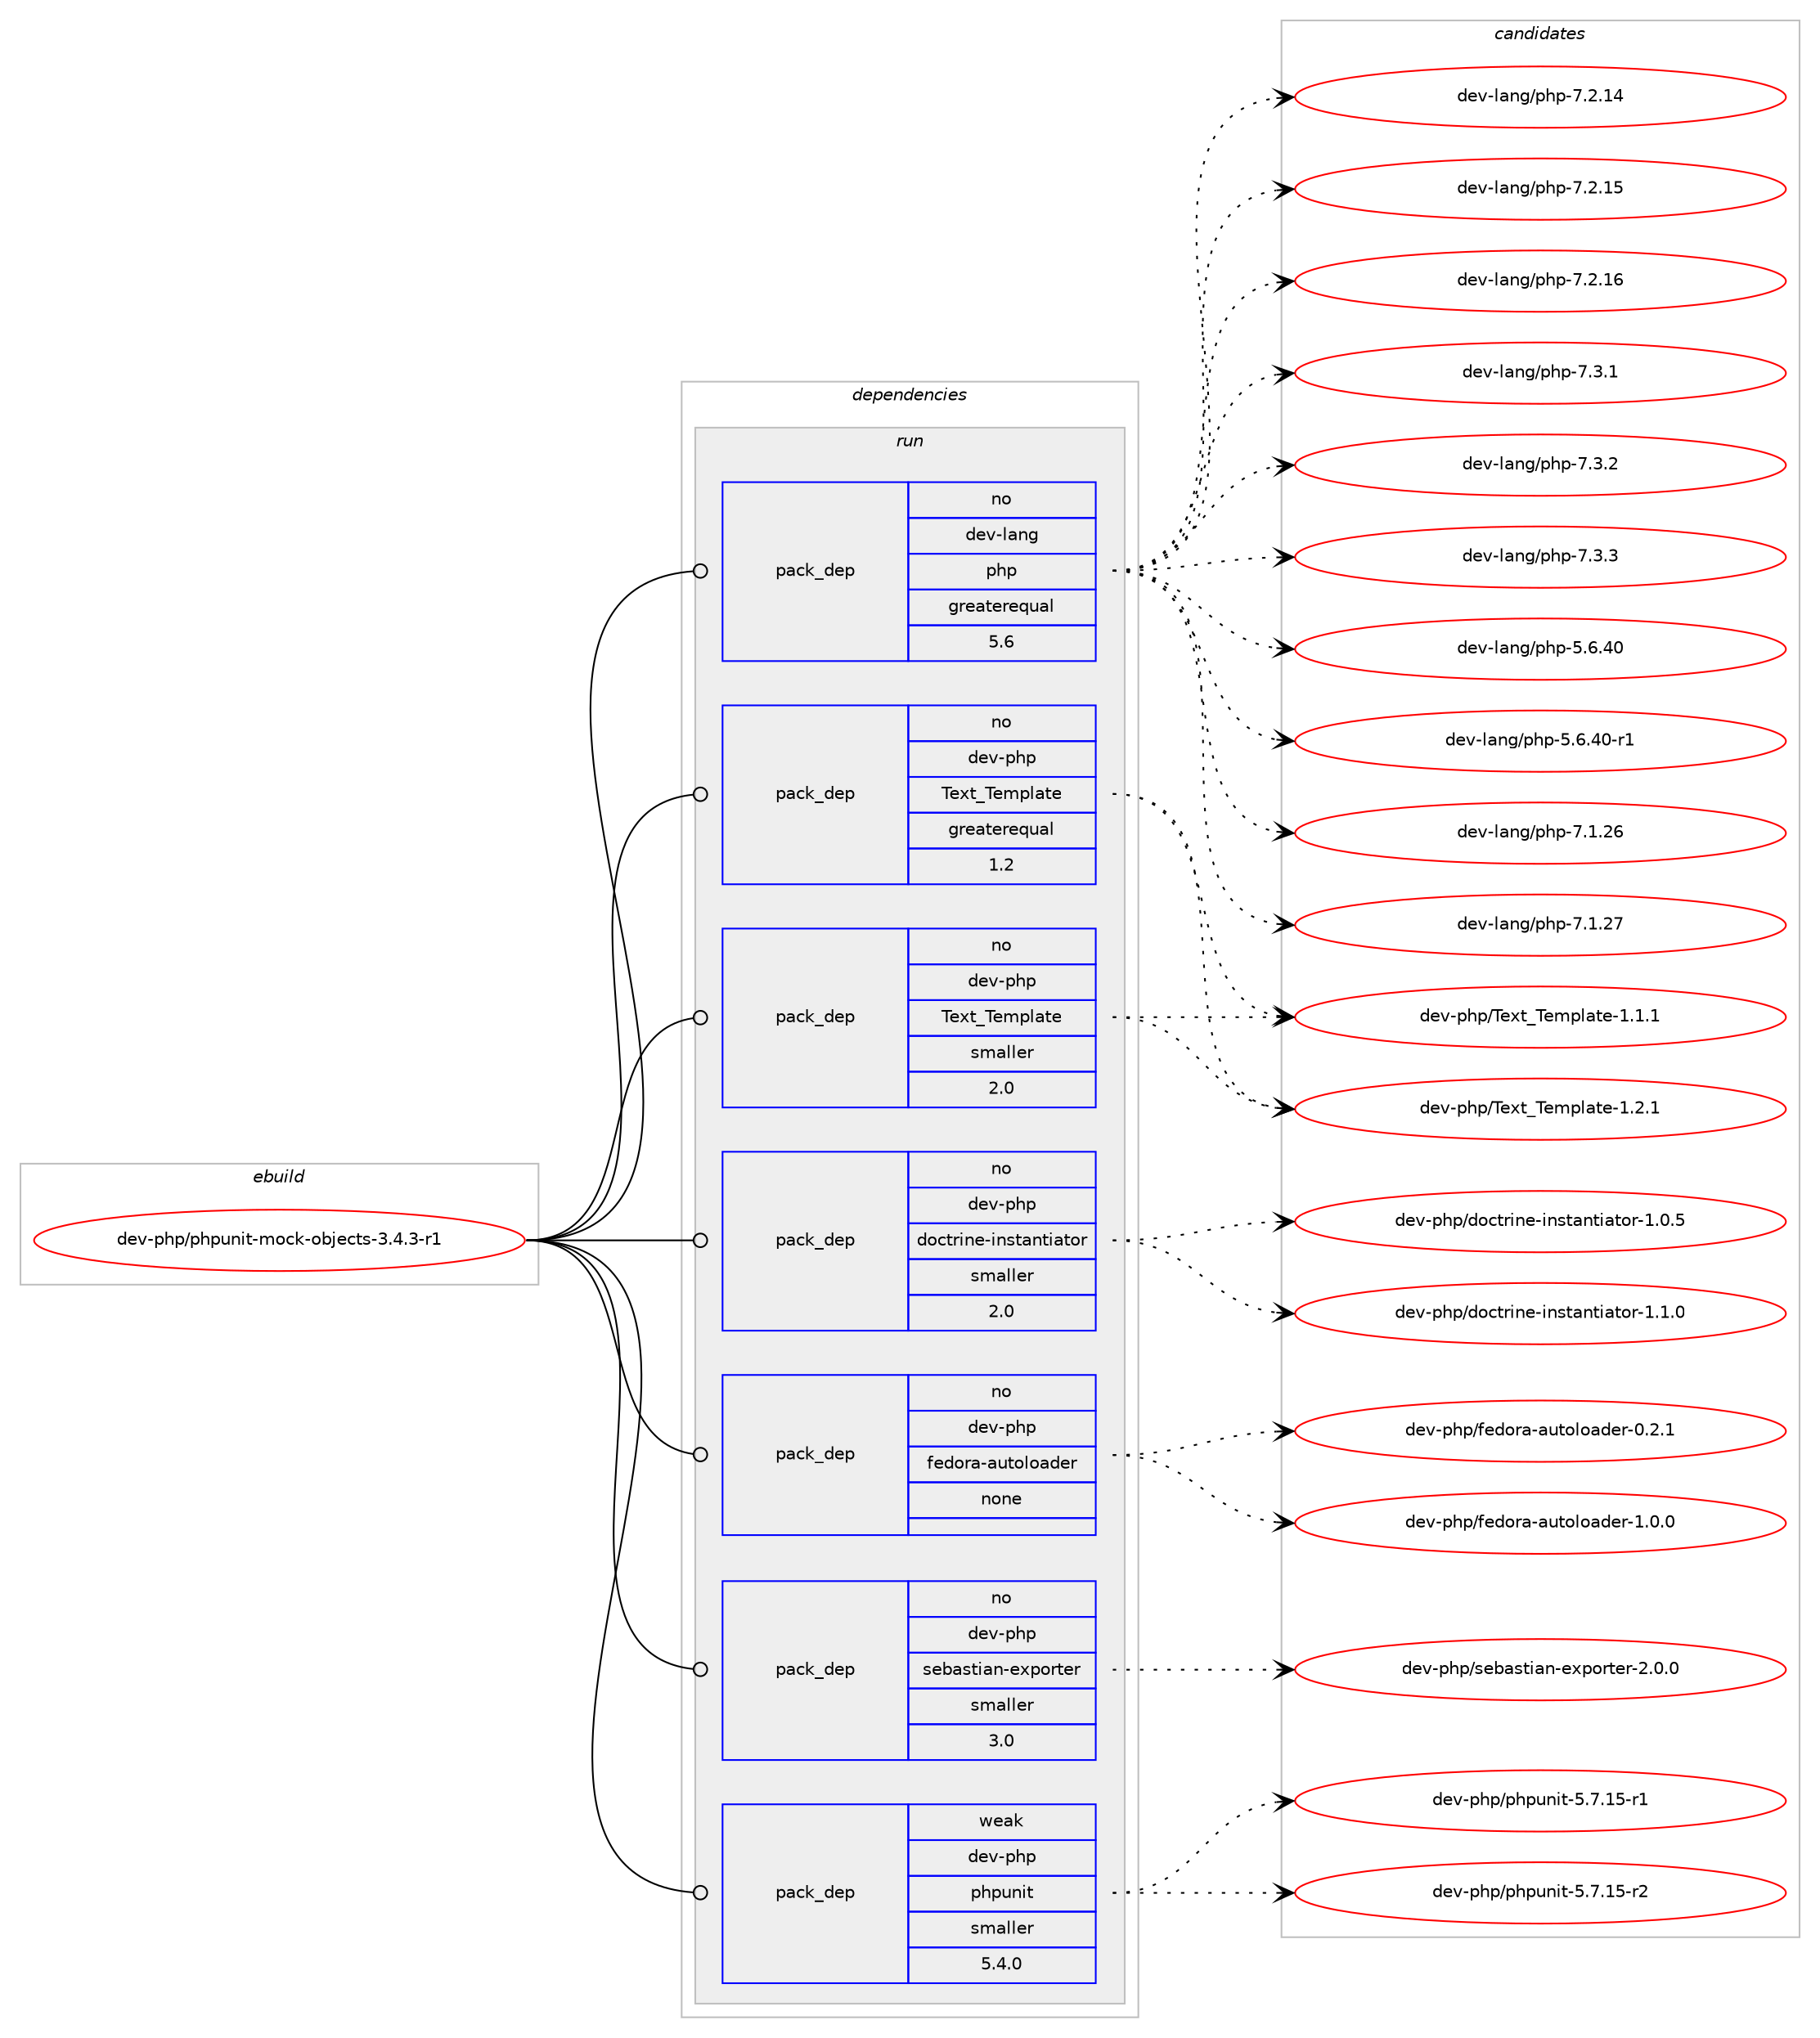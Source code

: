 digraph prolog {

# *************
# Graph options
# *************

newrank=true;
concentrate=true;
compound=true;
graph [rankdir=LR,fontname=Helvetica,fontsize=10,ranksep=1.5];#, ranksep=2.5, nodesep=0.2];
edge  [arrowhead=vee];
node  [fontname=Helvetica,fontsize=10];

# **********
# The ebuild
# **********

subgraph cluster_leftcol {
color=gray;
rank=same;
label=<<i>ebuild</i>>;
id [label="dev-php/phpunit-mock-objects-3.4.3-r1", color=red, width=4, href="../dev-php/phpunit-mock-objects-3.4.3-r1.svg"];
}

# ****************
# The dependencies
# ****************

subgraph cluster_midcol {
color=gray;
label=<<i>dependencies</i>>;
subgraph cluster_compile {
fillcolor="#eeeeee";
style=filled;
label=<<i>compile</i>>;
}
subgraph cluster_compileandrun {
fillcolor="#eeeeee";
style=filled;
label=<<i>compile and run</i>>;
}
subgraph cluster_run {
fillcolor="#eeeeee";
style=filled;
label=<<i>run</i>>;
subgraph pack1002641 {
dependency1395885 [label=<<TABLE BORDER="0" CELLBORDER="1" CELLSPACING="0" CELLPADDING="4" WIDTH="220"><TR><TD ROWSPAN="6" CELLPADDING="30">pack_dep</TD></TR><TR><TD WIDTH="110">no</TD></TR><TR><TD>dev-lang</TD></TR><TR><TD>php</TD></TR><TR><TD>greaterequal</TD></TR><TR><TD>5.6</TD></TR></TABLE>>, shape=none, color=blue];
}
id:e -> dependency1395885:w [weight=20,style="solid",arrowhead="odot"];
subgraph pack1002642 {
dependency1395886 [label=<<TABLE BORDER="0" CELLBORDER="1" CELLSPACING="0" CELLPADDING="4" WIDTH="220"><TR><TD ROWSPAN="6" CELLPADDING="30">pack_dep</TD></TR><TR><TD WIDTH="110">no</TD></TR><TR><TD>dev-php</TD></TR><TR><TD>Text_Template</TD></TR><TR><TD>greaterequal</TD></TR><TR><TD>1.2</TD></TR></TABLE>>, shape=none, color=blue];
}
id:e -> dependency1395886:w [weight=20,style="solid",arrowhead="odot"];
subgraph pack1002643 {
dependency1395887 [label=<<TABLE BORDER="0" CELLBORDER="1" CELLSPACING="0" CELLPADDING="4" WIDTH="220"><TR><TD ROWSPAN="6" CELLPADDING="30">pack_dep</TD></TR><TR><TD WIDTH="110">no</TD></TR><TR><TD>dev-php</TD></TR><TR><TD>Text_Template</TD></TR><TR><TD>smaller</TD></TR><TR><TD>2.0</TD></TR></TABLE>>, shape=none, color=blue];
}
id:e -> dependency1395887:w [weight=20,style="solid",arrowhead="odot"];
subgraph pack1002644 {
dependency1395888 [label=<<TABLE BORDER="0" CELLBORDER="1" CELLSPACING="0" CELLPADDING="4" WIDTH="220"><TR><TD ROWSPAN="6" CELLPADDING="30">pack_dep</TD></TR><TR><TD WIDTH="110">no</TD></TR><TR><TD>dev-php</TD></TR><TR><TD>doctrine-instantiator</TD></TR><TR><TD>smaller</TD></TR><TR><TD>2.0</TD></TR></TABLE>>, shape=none, color=blue];
}
id:e -> dependency1395888:w [weight=20,style="solid",arrowhead="odot"];
subgraph pack1002645 {
dependency1395889 [label=<<TABLE BORDER="0" CELLBORDER="1" CELLSPACING="0" CELLPADDING="4" WIDTH="220"><TR><TD ROWSPAN="6" CELLPADDING="30">pack_dep</TD></TR><TR><TD WIDTH="110">no</TD></TR><TR><TD>dev-php</TD></TR><TR><TD>fedora-autoloader</TD></TR><TR><TD>none</TD></TR><TR><TD></TD></TR></TABLE>>, shape=none, color=blue];
}
id:e -> dependency1395889:w [weight=20,style="solid",arrowhead="odot"];
subgraph pack1002646 {
dependency1395890 [label=<<TABLE BORDER="0" CELLBORDER="1" CELLSPACING="0" CELLPADDING="4" WIDTH="220"><TR><TD ROWSPAN="6" CELLPADDING="30">pack_dep</TD></TR><TR><TD WIDTH="110">no</TD></TR><TR><TD>dev-php</TD></TR><TR><TD>sebastian-exporter</TD></TR><TR><TD>smaller</TD></TR><TR><TD>3.0</TD></TR></TABLE>>, shape=none, color=blue];
}
id:e -> dependency1395890:w [weight=20,style="solid",arrowhead="odot"];
subgraph pack1002647 {
dependency1395891 [label=<<TABLE BORDER="0" CELLBORDER="1" CELLSPACING="0" CELLPADDING="4" WIDTH="220"><TR><TD ROWSPAN="6" CELLPADDING="30">pack_dep</TD></TR><TR><TD WIDTH="110">weak</TD></TR><TR><TD>dev-php</TD></TR><TR><TD>phpunit</TD></TR><TR><TD>smaller</TD></TR><TR><TD>5.4.0</TD></TR></TABLE>>, shape=none, color=blue];
}
id:e -> dependency1395891:w [weight=20,style="solid",arrowhead="odot"];
}
}

# **************
# The candidates
# **************

subgraph cluster_choices {
rank=same;
color=gray;
label=<<i>candidates</i>>;

subgraph choice1002641 {
color=black;
nodesep=1;
choice10010111845108971101034711210411245534654465248 [label="dev-lang/php-5.6.40", color=red, width=4,href="../dev-lang/php-5.6.40.svg"];
choice100101118451089711010347112104112455346544652484511449 [label="dev-lang/php-5.6.40-r1", color=red, width=4,href="../dev-lang/php-5.6.40-r1.svg"];
choice10010111845108971101034711210411245554649465054 [label="dev-lang/php-7.1.26", color=red, width=4,href="../dev-lang/php-7.1.26.svg"];
choice10010111845108971101034711210411245554649465055 [label="dev-lang/php-7.1.27", color=red, width=4,href="../dev-lang/php-7.1.27.svg"];
choice10010111845108971101034711210411245554650464952 [label="dev-lang/php-7.2.14", color=red, width=4,href="../dev-lang/php-7.2.14.svg"];
choice10010111845108971101034711210411245554650464953 [label="dev-lang/php-7.2.15", color=red, width=4,href="../dev-lang/php-7.2.15.svg"];
choice10010111845108971101034711210411245554650464954 [label="dev-lang/php-7.2.16", color=red, width=4,href="../dev-lang/php-7.2.16.svg"];
choice100101118451089711010347112104112455546514649 [label="dev-lang/php-7.3.1", color=red, width=4,href="../dev-lang/php-7.3.1.svg"];
choice100101118451089711010347112104112455546514650 [label="dev-lang/php-7.3.2", color=red, width=4,href="../dev-lang/php-7.3.2.svg"];
choice100101118451089711010347112104112455546514651 [label="dev-lang/php-7.3.3", color=red, width=4,href="../dev-lang/php-7.3.3.svg"];
dependency1395885:e -> choice10010111845108971101034711210411245534654465248:w [style=dotted,weight="100"];
dependency1395885:e -> choice100101118451089711010347112104112455346544652484511449:w [style=dotted,weight="100"];
dependency1395885:e -> choice10010111845108971101034711210411245554649465054:w [style=dotted,weight="100"];
dependency1395885:e -> choice10010111845108971101034711210411245554649465055:w [style=dotted,weight="100"];
dependency1395885:e -> choice10010111845108971101034711210411245554650464952:w [style=dotted,weight="100"];
dependency1395885:e -> choice10010111845108971101034711210411245554650464953:w [style=dotted,weight="100"];
dependency1395885:e -> choice10010111845108971101034711210411245554650464954:w [style=dotted,weight="100"];
dependency1395885:e -> choice100101118451089711010347112104112455546514649:w [style=dotted,weight="100"];
dependency1395885:e -> choice100101118451089711010347112104112455546514650:w [style=dotted,weight="100"];
dependency1395885:e -> choice100101118451089711010347112104112455546514651:w [style=dotted,weight="100"];
}
subgraph choice1002642 {
color=black;
nodesep=1;
choice100101118451121041124784101120116958410110911210897116101454946494649 [label="dev-php/Text_Template-1.1.1", color=red, width=4,href="../dev-php/Text_Template-1.1.1.svg"];
choice100101118451121041124784101120116958410110911210897116101454946504649 [label="dev-php/Text_Template-1.2.1", color=red, width=4,href="../dev-php/Text_Template-1.2.1.svg"];
dependency1395886:e -> choice100101118451121041124784101120116958410110911210897116101454946494649:w [style=dotted,weight="100"];
dependency1395886:e -> choice100101118451121041124784101120116958410110911210897116101454946504649:w [style=dotted,weight="100"];
}
subgraph choice1002643 {
color=black;
nodesep=1;
choice100101118451121041124784101120116958410110911210897116101454946494649 [label="dev-php/Text_Template-1.1.1", color=red, width=4,href="../dev-php/Text_Template-1.1.1.svg"];
choice100101118451121041124784101120116958410110911210897116101454946504649 [label="dev-php/Text_Template-1.2.1", color=red, width=4,href="../dev-php/Text_Template-1.2.1.svg"];
dependency1395887:e -> choice100101118451121041124784101120116958410110911210897116101454946494649:w [style=dotted,weight="100"];
dependency1395887:e -> choice100101118451121041124784101120116958410110911210897116101454946504649:w [style=dotted,weight="100"];
}
subgraph choice1002644 {
color=black;
nodesep=1;
choice100101118451121041124710011199116114105110101451051101151169711011610597116111114454946484653 [label="dev-php/doctrine-instantiator-1.0.5", color=red, width=4,href="../dev-php/doctrine-instantiator-1.0.5.svg"];
choice100101118451121041124710011199116114105110101451051101151169711011610597116111114454946494648 [label="dev-php/doctrine-instantiator-1.1.0", color=red, width=4,href="../dev-php/doctrine-instantiator-1.1.0.svg"];
dependency1395888:e -> choice100101118451121041124710011199116114105110101451051101151169711011610597116111114454946484653:w [style=dotted,weight="100"];
dependency1395888:e -> choice100101118451121041124710011199116114105110101451051101151169711011610597116111114454946494648:w [style=dotted,weight="100"];
}
subgraph choice1002645 {
color=black;
nodesep=1;
choice100101118451121041124710210110011111497459711711611110811197100101114454846504649 [label="dev-php/fedora-autoloader-0.2.1", color=red, width=4,href="../dev-php/fedora-autoloader-0.2.1.svg"];
choice100101118451121041124710210110011111497459711711611110811197100101114454946484648 [label="dev-php/fedora-autoloader-1.0.0", color=red, width=4,href="../dev-php/fedora-autoloader-1.0.0.svg"];
dependency1395889:e -> choice100101118451121041124710210110011111497459711711611110811197100101114454846504649:w [style=dotted,weight="100"];
dependency1395889:e -> choice100101118451121041124710210110011111497459711711611110811197100101114454946484648:w [style=dotted,weight="100"];
}
subgraph choice1002646 {
color=black;
nodesep=1;
choice100101118451121041124711510198971151161059711045101120112111114116101114455046484648 [label="dev-php/sebastian-exporter-2.0.0", color=red, width=4,href="../dev-php/sebastian-exporter-2.0.0.svg"];
dependency1395890:e -> choice100101118451121041124711510198971151161059711045101120112111114116101114455046484648:w [style=dotted,weight="100"];
}
subgraph choice1002647 {
color=black;
nodesep=1;
choice1001011184511210411247112104112117110105116455346554649534511449 [label="dev-php/phpunit-5.7.15-r1", color=red, width=4,href="../dev-php/phpunit-5.7.15-r1.svg"];
choice1001011184511210411247112104112117110105116455346554649534511450 [label="dev-php/phpunit-5.7.15-r2", color=red, width=4,href="../dev-php/phpunit-5.7.15-r2.svg"];
dependency1395891:e -> choice1001011184511210411247112104112117110105116455346554649534511449:w [style=dotted,weight="100"];
dependency1395891:e -> choice1001011184511210411247112104112117110105116455346554649534511450:w [style=dotted,weight="100"];
}
}

}
